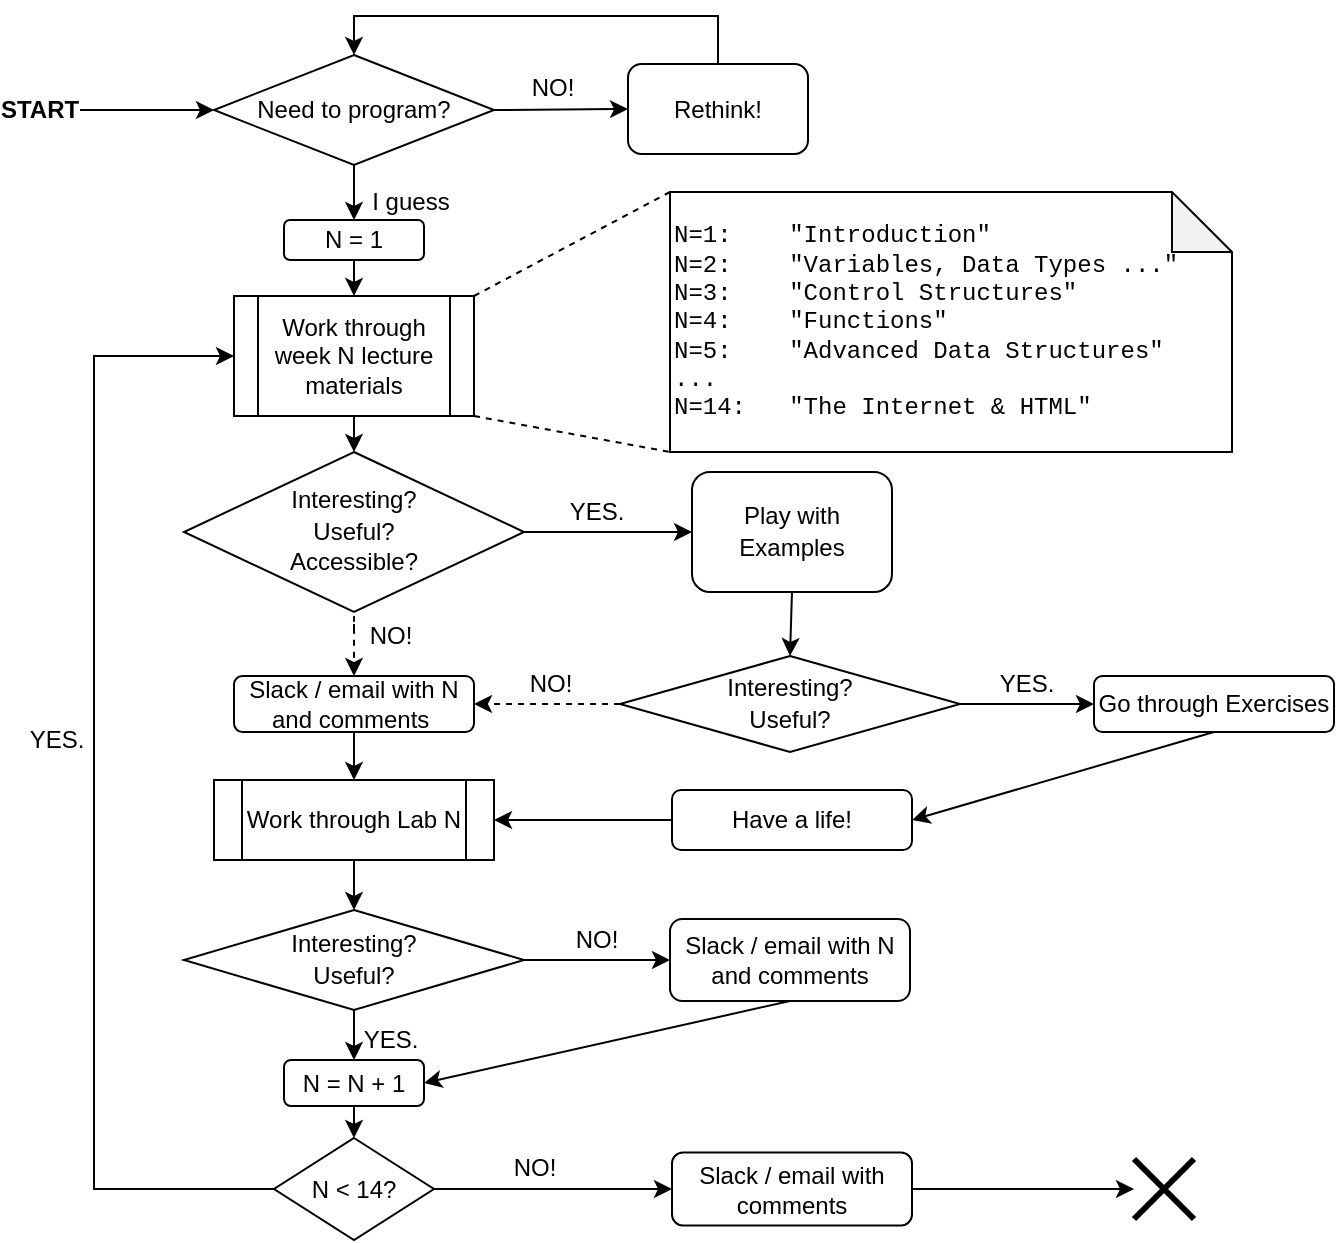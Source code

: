 <mxfile version="13.6.5" type="google"><diagram id="C5RBs43oDa-KdzZeNtuy" name="Page-1"><mxGraphModel dx="1783" dy="978" grid="1" gridSize="10" guides="1" tooltips="1" connect="1" arrows="1" fold="1" page="1" pageScale="1" pageWidth="827" pageHeight="1169" math="0" shadow="0"><root><mxCell id="WIyWlLk6GJQsqaUBKTNV-0"/><mxCell id="WIyWlLk6GJQsqaUBKTNV-1" parent="WIyWlLk6GJQsqaUBKTNV-0"/><mxCell id="AM1K034bCM01rXeTPQS2-73" style="edgeStyle=orthogonalEdgeStyle;rounded=0;orthogonalLoop=1;jettySize=auto;html=1;entryX=0;entryY=0.5;entryDx=0;entryDy=0;fontFamily=Helvetica;" edge="1" parent="WIyWlLk6GJQsqaUBKTNV-1" source="AM1K034bCM01rXeTPQS2-0" target="AM1K034bCM01rXeTPQS2-1"><mxGeometry relative="1" as="geometry"/></mxCell><mxCell id="AM1K034bCM01rXeTPQS2-0" value="&lt;b&gt;START&lt;/b&gt;" style="text;html=1;strokeColor=none;fillColor=none;align=center;verticalAlign=middle;whiteSpace=wrap;rounded=0;" vertex="1" parent="WIyWlLk6GJQsqaUBKTNV-1"><mxGeometry x="143" y="127" width="40" height="20" as="geometry"/></mxCell><mxCell id="AM1K034bCM01rXeTPQS2-1" value="Need to program?" style="rhombus;whiteSpace=wrap;html=1;" vertex="1" parent="WIyWlLk6GJQsqaUBKTNV-1"><mxGeometry x="250" y="109.5" width="140" height="55" as="geometry"/></mxCell><mxCell id="AM1K034bCM01rXeTPQS2-74" style="edgeStyle=orthogonalEdgeStyle;rounded=0;orthogonalLoop=1;jettySize=auto;html=1;entryX=0.5;entryY=0;entryDx=0;entryDy=0;fontFamily=Helvetica;" edge="1" parent="WIyWlLk6GJQsqaUBKTNV-1" source="AM1K034bCM01rXeTPQS2-5" target="AM1K034bCM01rXeTPQS2-1"><mxGeometry relative="1" as="geometry"><Array as="points"><mxPoint x="502" y="90"/><mxPoint x="320" y="90"/></Array></mxGeometry></mxCell><mxCell id="AM1K034bCM01rXeTPQS2-5" value="Rethink!" style="rounded=1;whiteSpace=wrap;html=1;" vertex="1" parent="WIyWlLk6GJQsqaUBKTNV-1"><mxGeometry x="457" y="114" width="90" height="45" as="geometry"/></mxCell><mxCell id="AM1K034bCM01rXeTPQS2-6" value="" style="endArrow=classic;html=1;entryX=0;entryY=0.5;entryDx=0;entryDy=0;exitX=1;exitY=0.5;exitDx=0;exitDy=0;" edge="1" parent="WIyWlLk6GJQsqaUBKTNV-1" source="AM1K034bCM01rXeTPQS2-1" target="AM1K034bCM01rXeTPQS2-5"><mxGeometry width="50" height="50" relative="1" as="geometry"><mxPoint x="350" y="72" as="sourcePoint"/><mxPoint x="400" y="22" as="targetPoint"/></mxGeometry></mxCell><mxCell id="AM1K034bCM01rXeTPQS2-7" value="NO!" style="text;html=1;align=center;verticalAlign=middle;resizable=0;points=[];autosize=1;" vertex="1" parent="WIyWlLk6GJQsqaUBKTNV-1"><mxGeometry x="398.5" y="116" width="40" height="20" as="geometry"/></mxCell><mxCell id="AM1K034bCM01rXeTPQS2-10" value="N = 1" style="rounded=1;whiteSpace=wrap;html=1;" vertex="1" parent="WIyWlLk6GJQsqaUBKTNV-1"><mxGeometry x="285" y="192" width="70" height="20" as="geometry"/></mxCell><mxCell id="AM1K034bCM01rXeTPQS2-11" value="" style="endArrow=classic;html=1;exitX=0.5;exitY=1;exitDx=0;exitDy=0;entryX=0.5;entryY=0;entryDx=0;entryDy=0;" edge="1" parent="WIyWlLk6GJQsqaUBKTNV-1" source="AM1K034bCM01rXeTPQS2-1" target="AM1K034bCM01rXeTPQS2-10"><mxGeometry width="50" height="50" relative="1" as="geometry"><mxPoint x="390" y="410" as="sourcePoint"/><mxPoint x="440" y="360" as="targetPoint"/></mxGeometry></mxCell><mxCell id="AM1K034bCM01rXeTPQS2-12" value="Work through week N lecture materials" style="shape=process;whiteSpace=wrap;html=1;backgroundOutline=1;" vertex="1" parent="WIyWlLk6GJQsqaUBKTNV-1"><mxGeometry x="260" y="230" width="120" height="60" as="geometry"/></mxCell><mxCell id="AM1K034bCM01rXeTPQS2-14" value="N=1:&amp;nbsp; &amp;nbsp; &quot;Introduction&quot;&lt;br&gt;N=2:&amp;nbsp; &amp;nbsp; &quot;Variables, Data Types ...&quot;&lt;br&gt;N=3:&amp;nbsp; &amp;nbsp; &quot;Control Structures&quot;&lt;br&gt;N=4:&amp;nbsp; &amp;nbsp; &quot;Functions&quot;&lt;br&gt;N=5:&amp;nbsp; &amp;nbsp; &quot;Advanced Data Structures&quot;&lt;br&gt;...&lt;br&gt;N=14:&amp;nbsp; &amp;nbsp;&quot;The Internet &amp;amp; HTML&quot;" style="shape=note;whiteSpace=wrap;html=1;backgroundOutline=1;darkOpacity=0.05;fontFamily=Courier New;align=left;" vertex="1" parent="WIyWlLk6GJQsqaUBKTNV-1"><mxGeometry x="478" y="178" width="281" height="130" as="geometry"/></mxCell><mxCell id="AM1K034bCM01rXeTPQS2-15" value="" style="endArrow=none;dashed=1;html=1;fontFamily=Courier New;entryX=0;entryY=0;entryDx=0;entryDy=0;entryPerimeter=0;exitX=1;exitY=0;exitDx=0;exitDy=0;" edge="1" parent="WIyWlLk6GJQsqaUBKTNV-1" source="AM1K034bCM01rXeTPQS2-12" target="AM1K034bCM01rXeTPQS2-14"><mxGeometry width="50" height="50" relative="1" as="geometry"><mxPoint x="390" y="330" as="sourcePoint"/><mxPoint x="440" y="280" as="targetPoint"/></mxGeometry></mxCell><mxCell id="AM1K034bCM01rXeTPQS2-16" value="" style="endArrow=none;dashed=1;html=1;fontFamily=Courier New;entryX=0;entryY=1;entryDx=0;entryDy=0;entryPerimeter=0;exitX=1;exitY=1;exitDx=0;exitDy=0;" edge="1" parent="WIyWlLk6GJQsqaUBKTNV-1" source="AM1K034bCM01rXeTPQS2-12" target="AM1K034bCM01rXeTPQS2-14"><mxGeometry width="50" height="50" relative="1" as="geometry"><mxPoint x="390" y="280" as="sourcePoint"/><mxPoint x="479" y="290" as="targetPoint"/></mxGeometry></mxCell><mxCell id="AM1K034bCM01rXeTPQS2-17" value="" style="endArrow=classic;html=1;fontFamily=Courier New;entryX=0.5;entryY=0;entryDx=0;entryDy=0;exitX=0.5;exitY=1;exitDx=0;exitDy=0;" edge="1" parent="WIyWlLk6GJQsqaUBKTNV-1" source="AM1K034bCM01rXeTPQS2-10" target="AM1K034bCM01rXeTPQS2-12"><mxGeometry width="50" height="50" relative="1" as="geometry"><mxPoint x="390" y="330" as="sourcePoint"/><mxPoint x="440" y="280" as="targetPoint"/></mxGeometry></mxCell><mxCell id="AM1K034bCM01rXeTPQS2-18" value="&lt;font face=&quot;Helvetica&quot;&gt;I guess&lt;/font&gt;" style="text;html=1;strokeColor=none;fillColor=none;align=center;verticalAlign=middle;whiteSpace=wrap;rounded=0;fontFamily=Courier New;" vertex="1" parent="WIyWlLk6GJQsqaUBKTNV-1"><mxGeometry x="327" y="173" width="43" height="20" as="geometry"/></mxCell><mxCell id="AM1K034bCM01rXeTPQS2-19" value="&lt;font face=&quot;Helvetica&quot;&gt;Interesting?&lt;br&gt;Useful?&lt;br&gt;Accessible?&lt;br&gt;&lt;/font&gt;" style="rhombus;whiteSpace=wrap;html=1;fontFamily=Courier New;align=center;" vertex="1" parent="WIyWlLk6GJQsqaUBKTNV-1"><mxGeometry x="235" y="308" width="170" height="80" as="geometry"/></mxCell><mxCell id="AM1K034bCM01rXeTPQS2-20" value="" style="endArrow=classic;html=1;fontFamily=Courier New;exitX=0.5;exitY=1;exitDx=0;exitDy=0;entryX=0.5;entryY=0;entryDx=0;entryDy=0;" edge="1" parent="WIyWlLk6GJQsqaUBKTNV-1" source="AM1K034bCM01rXeTPQS2-12" target="AM1K034bCM01rXeTPQS2-19"><mxGeometry width="50" height="50" relative="1" as="geometry"><mxPoint x="390" y="260" as="sourcePoint"/><mxPoint x="440" y="210" as="targetPoint"/></mxGeometry></mxCell><mxCell id="AM1K034bCM01rXeTPQS2-22" value="&lt;font face=&quot;Helvetica&quot;&gt;Play with Examples&lt;/font&gt;" style="rounded=1;whiteSpace=wrap;html=1;fontFamily=Courier New;align=center;" vertex="1" parent="WIyWlLk6GJQsqaUBKTNV-1"><mxGeometry x="489" y="318" width="100" height="60" as="geometry"/></mxCell><mxCell id="AM1K034bCM01rXeTPQS2-23" value="" style="endArrow=classic;html=1;fontFamily=Courier New;entryX=0;entryY=0.5;entryDx=0;entryDy=0;exitX=1;exitY=0.5;exitDx=0;exitDy=0;" edge="1" parent="WIyWlLk6GJQsqaUBKTNV-1" source="AM1K034bCM01rXeTPQS2-19" target="AM1K034bCM01rXeTPQS2-22"><mxGeometry width="50" height="50" relative="1" as="geometry"><mxPoint x="390" y="238" as="sourcePoint"/><mxPoint x="440" y="188" as="targetPoint"/></mxGeometry></mxCell><mxCell id="AM1K034bCM01rXeTPQS2-25" value="Slack / email with N and comments&amp;nbsp;" style="rounded=1;whiteSpace=wrap;html=1;fontFamily=Helvetica;align=center;" vertex="1" parent="WIyWlLk6GJQsqaUBKTNV-1"><mxGeometry x="260" y="420" width="120" height="28" as="geometry"/></mxCell><mxCell id="AM1K034bCM01rXeTPQS2-26" value="" style="endArrow=classic;html=1;fontFamily=Helvetica;entryX=0.5;entryY=0;entryDx=0;entryDy=0;dashed=1;" edge="1" parent="WIyWlLk6GJQsqaUBKTNV-1" target="AM1K034bCM01rXeTPQS2-25"><mxGeometry width="50" height="50" relative="1" as="geometry"><mxPoint x="320" y="397" as="sourcePoint"/><mxPoint x="440" y="430" as="targetPoint"/><Array as="points"><mxPoint x="320" y="387"/></Array></mxGeometry></mxCell><mxCell id="AM1K034bCM01rXeTPQS2-27" value="NO!" style="text;html=1;strokeColor=none;fillColor=none;align=center;verticalAlign=middle;whiteSpace=wrap;rounded=0;fontFamily=Helvetica;" vertex="1" parent="WIyWlLk6GJQsqaUBKTNV-1"><mxGeometry x="327" y="390" width="23" height="20" as="geometry"/></mxCell><mxCell id="AM1K034bCM01rXeTPQS2-28" value="YES." style="text;html=1;strokeColor=none;fillColor=none;align=center;verticalAlign=middle;whiteSpace=wrap;rounded=0;fontFamily=Helvetica;" vertex="1" parent="WIyWlLk6GJQsqaUBKTNV-1"><mxGeometry x="430" y="328" width="23" height="20" as="geometry"/></mxCell><mxCell id="AM1K034bCM01rXeTPQS2-30" value="&lt;font face=&quot;Helvetica&quot;&gt;Interesting?&lt;br&gt;Useful?&lt;br&gt;&lt;/font&gt;" style="rhombus;whiteSpace=wrap;html=1;fontFamily=Courier New;align=center;" vertex="1" parent="WIyWlLk6GJQsqaUBKTNV-1"><mxGeometry x="453" y="410" width="170" height="48" as="geometry"/></mxCell><mxCell id="AM1K034bCM01rXeTPQS2-31" value="" style="endArrow=classic;html=1;fontFamily=Courier New;exitX=0.5;exitY=1;exitDx=0;exitDy=0;entryX=0.5;entryY=0;entryDx=0;entryDy=0;" edge="1" parent="WIyWlLk6GJQsqaUBKTNV-1" target="AM1K034bCM01rXeTPQS2-30" source="AM1K034bCM01rXeTPQS2-22"><mxGeometry width="50" height="50" relative="1" as="geometry"><mxPoint x="535" y="378" as="sourcePoint"/><mxPoint x="655" y="298" as="targetPoint"/></mxGeometry></mxCell><mxCell id="AM1K034bCM01rXeTPQS2-32" value="&lt;font face=&quot;Helvetica&quot;&gt;Go through Exercises&lt;/font&gt;" style="rounded=1;whiteSpace=wrap;html=1;fontFamily=Courier New;align=center;" vertex="1" parent="WIyWlLk6GJQsqaUBKTNV-1"><mxGeometry x="690" y="420" width="120" height="28" as="geometry"/></mxCell><mxCell id="AM1K034bCM01rXeTPQS2-33" value="" style="endArrow=classic;html=1;fontFamily=Courier New;entryX=0;entryY=0.5;entryDx=0;entryDy=0;exitX=1;exitY=0.5;exitDx=0;exitDy=0;" edge="1" parent="WIyWlLk6GJQsqaUBKTNV-1" source="AM1K034bCM01rXeTPQS2-30" target="AM1K034bCM01rXeTPQS2-32"><mxGeometry width="50" height="50" relative="1" as="geometry"><mxPoint x="605" y="324" as="sourcePoint"/><mxPoint x="655" y="274" as="targetPoint"/></mxGeometry></mxCell><mxCell id="AM1K034bCM01rXeTPQS2-38" style="edgeStyle=orthogonalEdgeStyle;rounded=0;orthogonalLoop=1;jettySize=auto;html=1;exitX=0;exitY=0.5;exitDx=0;exitDy=0;entryX=1;entryY=0.5;entryDx=0;entryDy=0;dashed=1;fontFamily=Helvetica;" edge="1" parent="WIyWlLk6GJQsqaUBKTNV-1" source="AM1K034bCM01rXeTPQS2-30" target="AM1K034bCM01rXeTPQS2-25"><mxGeometry relative="1" as="geometry"/></mxCell><mxCell id="AM1K034bCM01rXeTPQS2-36" value="NO!" style="text;html=1;strokeColor=none;fillColor=none;align=center;verticalAlign=middle;whiteSpace=wrap;rounded=0;fontFamily=Helvetica;" vertex="1" parent="WIyWlLk6GJQsqaUBKTNV-1"><mxGeometry x="407" y="414" width="23" height="20" as="geometry"/></mxCell><mxCell id="AM1K034bCM01rXeTPQS2-37" value="YES." style="text;html=1;strokeColor=none;fillColor=none;align=center;verticalAlign=middle;whiteSpace=wrap;rounded=0;fontFamily=Helvetica;" vertex="1" parent="WIyWlLk6GJQsqaUBKTNV-1"><mxGeometry x="645" y="414" width="23" height="20" as="geometry"/></mxCell><mxCell id="AM1K034bCM01rXeTPQS2-39" value="&lt;font face=&quot;Helvetica&quot;&gt;Have a life!&lt;/font&gt;" style="rounded=1;whiteSpace=wrap;html=1;fontFamily=Courier New;align=center;" vertex="1" parent="WIyWlLk6GJQsqaUBKTNV-1"><mxGeometry x="479" y="477" width="120" height="30" as="geometry"/></mxCell><mxCell id="AM1K034bCM01rXeTPQS2-40" value="" style="endArrow=classic;html=1;fontFamily=Helvetica;exitX=0.5;exitY=1;exitDx=0;exitDy=0;entryX=1;entryY=0.5;entryDx=0;entryDy=0;" edge="1" parent="WIyWlLk6GJQsqaUBKTNV-1" source="AM1K034bCM01rXeTPQS2-32" target="AM1K034bCM01rXeTPQS2-39"><mxGeometry width="50" height="50" relative="1" as="geometry"><mxPoint x="390" y="474" as="sourcePoint"/><mxPoint x="750" y="534" as="targetPoint"/></mxGeometry></mxCell><mxCell id="AM1K034bCM01rXeTPQS2-42" value="" style="endArrow=classic;html=1;fontFamily=Helvetica;exitX=0;exitY=0.5;exitDx=0;exitDy=0;entryX=1;entryY=0.5;entryDx=0;entryDy=0;" edge="1" parent="WIyWlLk6GJQsqaUBKTNV-1" source="AM1K034bCM01rXeTPQS2-39" target="AM1K034bCM01rXeTPQS2-44"><mxGeometry width="50" height="50" relative="1" as="geometry"><mxPoint x="390" y="432" as="sourcePoint"/><mxPoint x="380" y="502" as="targetPoint"/></mxGeometry></mxCell><mxCell id="AM1K034bCM01rXeTPQS2-43" value="" style="endArrow=classic;html=1;fontFamily=Helvetica;exitX=0.5;exitY=1;exitDx=0;exitDy=0;entryX=0.5;entryY=0;entryDx=0;entryDy=0;" edge="1" parent="WIyWlLk6GJQsqaUBKTNV-1" source="AM1K034bCM01rXeTPQS2-25" target="AM1K034bCM01rXeTPQS2-44"><mxGeometry width="50" height="50" relative="1" as="geometry"><mxPoint x="390" y="474" as="sourcePoint"/><mxPoint x="320" y="514" as="targetPoint"/></mxGeometry></mxCell><mxCell id="AM1K034bCM01rXeTPQS2-44" value="Work through Lab N" style="shape=process;whiteSpace=wrap;html=1;backgroundOutline=1;" vertex="1" parent="WIyWlLk6GJQsqaUBKTNV-1"><mxGeometry x="250" y="472" width="140" height="40" as="geometry"/></mxCell><mxCell id="AM1K034bCM01rXeTPQS2-56" style="edgeStyle=orthogonalEdgeStyle;rounded=0;orthogonalLoop=1;jettySize=auto;html=1;entryX=0;entryY=0.5;entryDx=0;entryDy=0;fontFamily=Helvetica;" edge="1" parent="WIyWlLk6GJQsqaUBKTNV-1" source="AM1K034bCM01rXeTPQS2-45" target="AM1K034bCM01rXeTPQS2-48"><mxGeometry relative="1" as="geometry"/></mxCell><mxCell id="AM1K034bCM01rXeTPQS2-58" style="edgeStyle=orthogonalEdgeStyle;rounded=0;orthogonalLoop=1;jettySize=auto;html=1;entryX=0.5;entryY=0;entryDx=0;entryDy=0;fontFamily=Helvetica;exitX=0.5;exitY=1;exitDx=0;exitDy=0;" edge="1" parent="WIyWlLk6GJQsqaUBKTNV-1" source="AM1K034bCM01rXeTPQS2-45" target="AM1K034bCM01rXeTPQS2-57"><mxGeometry relative="1" as="geometry"><mxPoint x="320" y="643" as="sourcePoint"/></mxGeometry></mxCell><mxCell id="AM1K034bCM01rXeTPQS2-45" value="&lt;font face=&quot;Helvetica&quot;&gt;Interesting?&lt;br&gt;Useful?&lt;br&gt;&lt;/font&gt;" style="rhombus;whiteSpace=wrap;html=1;fontFamily=Courier New;align=center;" vertex="1" parent="WIyWlLk6GJQsqaUBKTNV-1"><mxGeometry x="235" y="537" width="170" height="50" as="geometry"/></mxCell><mxCell id="AM1K034bCM01rXeTPQS2-47" value="" style="endArrow=classic;html=1;fontFamily=Helvetica;exitX=0.5;exitY=1;exitDx=0;exitDy=0;entryX=0.5;entryY=0;entryDx=0;entryDy=0;" edge="1" parent="WIyWlLk6GJQsqaUBKTNV-1" source="AM1K034bCM01rXeTPQS2-44" target="AM1K034bCM01rXeTPQS2-45"><mxGeometry width="50" height="50" relative="1" as="geometry"><mxPoint x="330" y="432" as="sourcePoint"/><mxPoint x="330" y="482" as="targetPoint"/></mxGeometry></mxCell><mxCell id="AM1K034bCM01rXeTPQS2-48" value="Slack / email with N and comments" style="rounded=1;whiteSpace=wrap;html=1;fontFamily=Helvetica;align=center;" vertex="1" parent="WIyWlLk6GJQsqaUBKTNV-1"><mxGeometry x="478" y="541.5" width="120" height="41" as="geometry"/></mxCell><mxCell id="AM1K034bCM01rXeTPQS2-52" value="NO!" style="text;html=1;strokeColor=none;fillColor=none;align=center;verticalAlign=middle;whiteSpace=wrap;rounded=0;fontFamily=Helvetica;" vertex="1" parent="WIyWlLk6GJQsqaUBKTNV-1"><mxGeometry x="430" y="542" width="23" height="20" as="geometry"/></mxCell><mxCell id="AM1K034bCM01rXeTPQS2-55" value="YES." style="text;html=1;strokeColor=none;fillColor=none;align=center;verticalAlign=middle;whiteSpace=wrap;rounded=0;fontFamily=Helvetica;" vertex="1" parent="WIyWlLk6GJQsqaUBKTNV-1"><mxGeometry x="327" y="592" width="23" height="20" as="geometry"/></mxCell><mxCell id="AM1K034bCM01rXeTPQS2-63" style="edgeStyle=orthogonalEdgeStyle;rounded=0;orthogonalLoop=1;jettySize=auto;html=1;entryX=0.5;entryY=0;entryDx=0;entryDy=0;fontFamily=Helvetica;" edge="1" parent="WIyWlLk6GJQsqaUBKTNV-1" target="AM1K034bCM01rXeTPQS2-62"><mxGeometry relative="1" as="geometry"><mxPoint x="320" y="622" as="sourcePoint"/></mxGeometry></mxCell><mxCell id="AM1K034bCM01rXeTPQS2-57" value="N = N + 1" style="rounded=1;whiteSpace=wrap;html=1;" vertex="1" parent="WIyWlLk6GJQsqaUBKTNV-1"><mxGeometry x="285" y="612" width="70" height="23" as="geometry"/></mxCell><mxCell id="AM1K034bCM01rXeTPQS2-61" value="" style="endArrow=classic;html=1;fontFamily=Helvetica;entryX=1;entryY=0.5;entryDx=0;entryDy=0;exitX=0.5;exitY=1;exitDx=0;exitDy=0;" edge="1" parent="WIyWlLk6GJQsqaUBKTNV-1" source="AM1K034bCM01rXeTPQS2-48" target="AM1K034bCM01rXeTPQS2-57"><mxGeometry width="50" height="50" relative="1" as="geometry"><mxPoint x="390" y="332" as="sourcePoint"/><mxPoint x="440" y="282" as="targetPoint"/></mxGeometry></mxCell><mxCell id="AM1K034bCM01rXeTPQS2-64" style="edgeStyle=orthogonalEdgeStyle;rounded=0;orthogonalLoop=1;jettySize=auto;html=1;entryX=0;entryY=0.5;entryDx=0;entryDy=0;fontFamily=Helvetica;exitX=0;exitY=0.5;exitDx=0;exitDy=0;" edge="1" parent="WIyWlLk6GJQsqaUBKTNV-1" source="AM1K034bCM01rXeTPQS2-62" target="AM1K034bCM01rXeTPQS2-12"><mxGeometry relative="1" as="geometry"><Array as="points"><mxPoint x="190" y="677"/><mxPoint x="190" y="260"/></Array></mxGeometry></mxCell><mxCell id="AM1K034bCM01rXeTPQS2-67" style="edgeStyle=orthogonalEdgeStyle;rounded=0;orthogonalLoop=1;jettySize=auto;html=1;fontFamily=Helvetica;entryX=0;entryY=0.5;entryDx=0;entryDy=0;" edge="1" parent="WIyWlLk6GJQsqaUBKTNV-1" source="AM1K034bCM01rXeTPQS2-62" target="AM1K034bCM01rXeTPQS2-66"><mxGeometry relative="1" as="geometry"/></mxCell><mxCell id="AM1K034bCM01rXeTPQS2-62" value="N &amp;lt; 14?" style="rhombus;whiteSpace=wrap;html=1;fontFamily=Helvetica;align=center;" vertex="1" parent="WIyWlLk6GJQsqaUBKTNV-1"><mxGeometry x="280" y="651" width="80" height="51" as="geometry"/></mxCell><mxCell id="AM1K034bCM01rXeTPQS2-65" value="YES." style="text;html=1;strokeColor=none;fillColor=none;align=center;verticalAlign=middle;whiteSpace=wrap;rounded=0;fontFamily=Helvetica;" vertex="1" parent="WIyWlLk6GJQsqaUBKTNV-1"><mxGeometry x="160" y="442" width="23" height="20" as="geometry"/></mxCell><mxCell id="AM1K034bCM01rXeTPQS2-71" style="edgeStyle=orthogonalEdgeStyle;rounded=0;orthogonalLoop=1;jettySize=auto;html=1;fontFamily=Helvetica;" edge="1" parent="WIyWlLk6GJQsqaUBKTNV-1" source="AM1K034bCM01rXeTPQS2-66" target="AM1K034bCM01rXeTPQS2-70"><mxGeometry relative="1" as="geometry"/></mxCell><mxCell id="AM1K034bCM01rXeTPQS2-66" value="Slack / email with comments" style="rounded=1;whiteSpace=wrap;html=1;fontFamily=Helvetica;align=center;" vertex="1" parent="WIyWlLk6GJQsqaUBKTNV-1"><mxGeometry x="479" y="658.25" width="120" height="36.5" as="geometry"/></mxCell><mxCell id="AM1K034bCM01rXeTPQS2-68" value="NO!" style="text;html=1;align=center;verticalAlign=middle;resizable=0;points=[];autosize=1;fontFamily=Helvetica;" vertex="1" parent="WIyWlLk6GJQsqaUBKTNV-1"><mxGeometry x="390" y="656" width="40" height="20" as="geometry"/></mxCell><mxCell id="AM1K034bCM01rXeTPQS2-70" value="" style="shape=umlDestroy;whiteSpace=wrap;html=1;strokeWidth=3;fontFamily=Helvetica;align=center;" vertex="1" parent="WIyWlLk6GJQsqaUBKTNV-1"><mxGeometry x="710" y="661.5" width="30" height="30" as="geometry"/></mxCell></root></mxGraphModel></diagram></mxfile>
